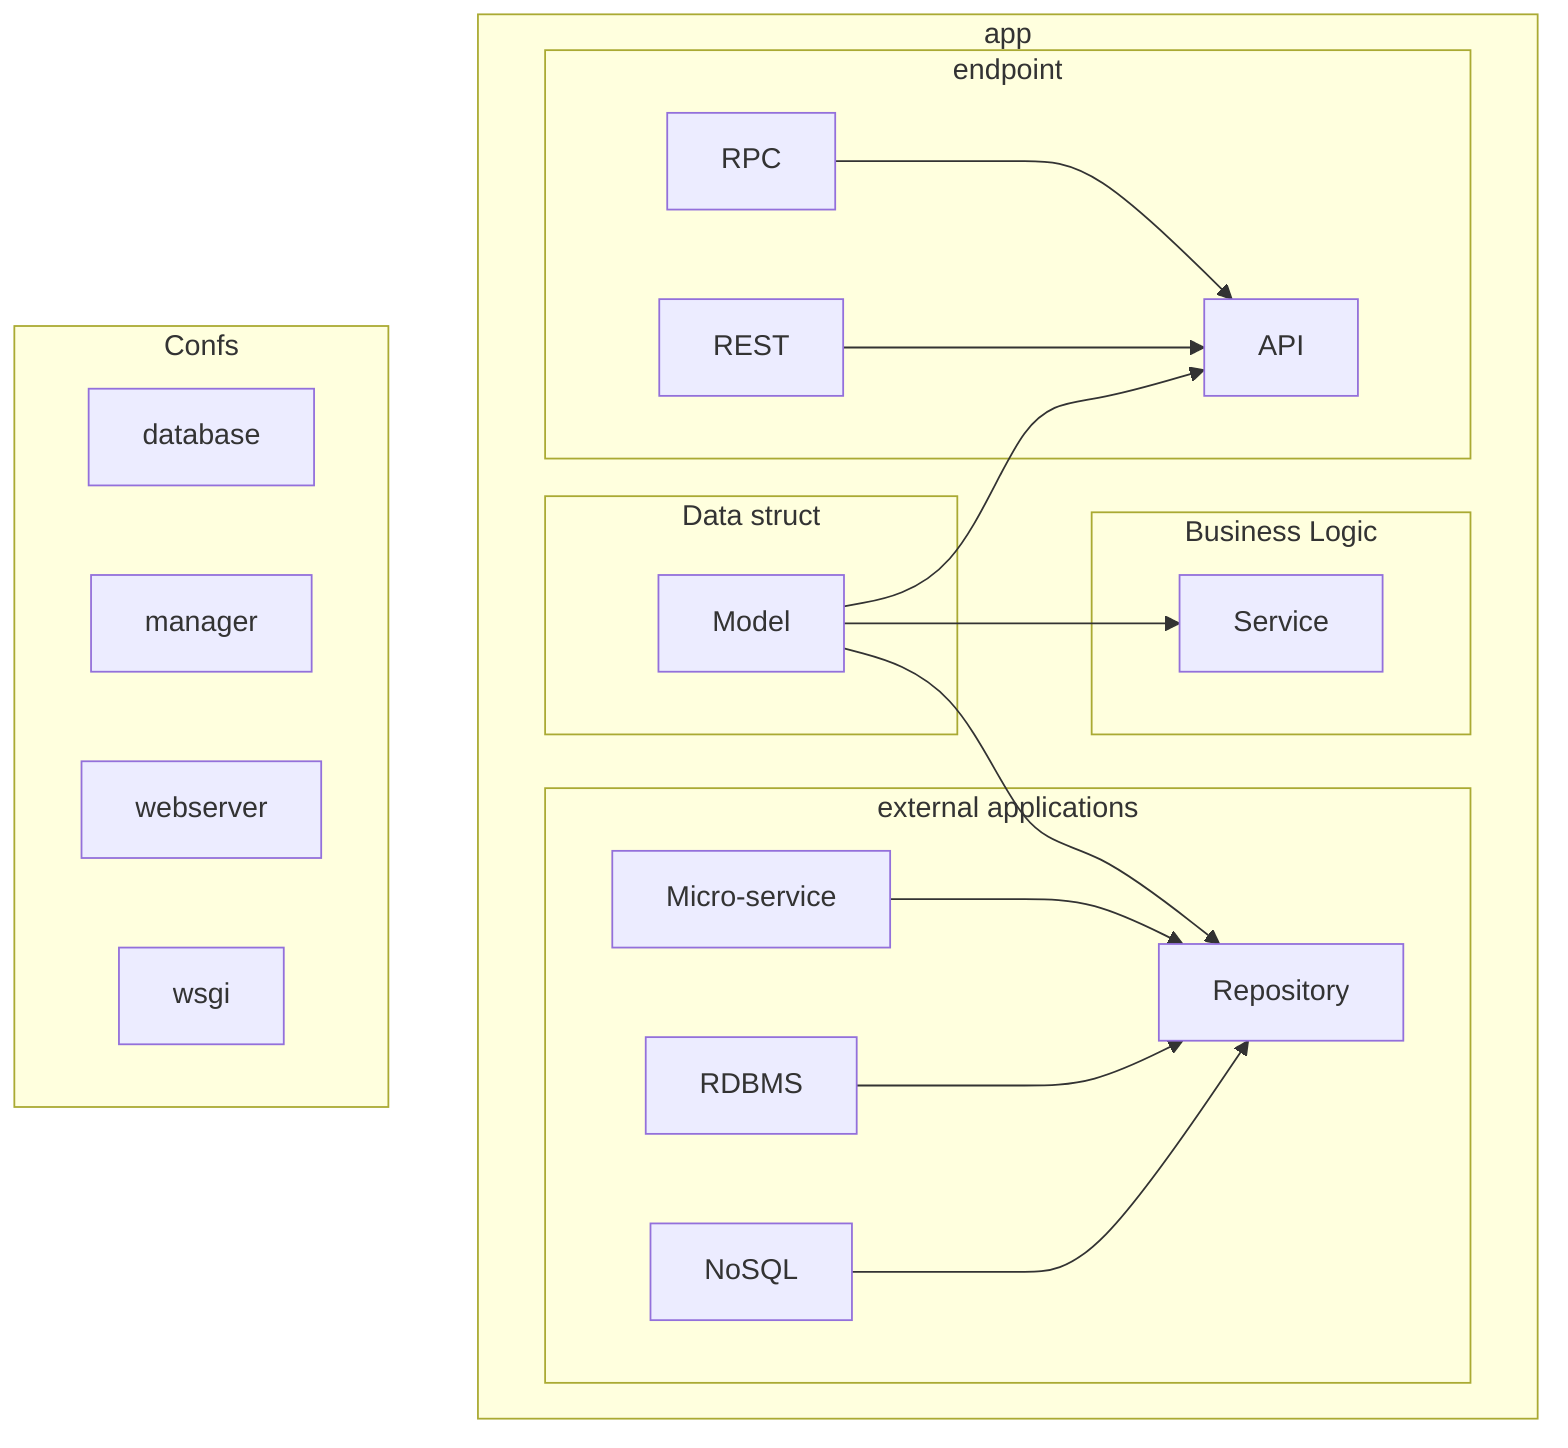 graph TD;
	subgraph app
	Model-->Repository;
	subgraph external applications
	Micro-service-->Repository;
	RDBMS-->Repository;
	NoSQL-->Repository;
	end
	Model-->Service;
	subgraph Data struct
	Model
	end
	subgraph Business Logic
	Service
	end
	Model-->API;
	subgraph endpoint
	RPC-->API;
	REST-->API;
	end
	end
	subgraph Confs
	database
	manager
	webserver
	wsgi
	end